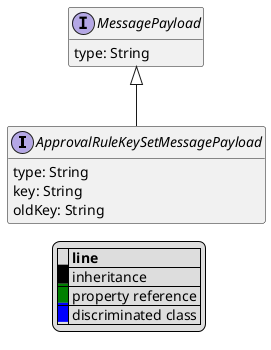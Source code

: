 @startuml

hide empty fields
hide empty methods
legend
|= |= line |
|<back:black>   </back>| inheritance |
|<back:green>   </back>| property reference |
|<back:blue>   </back>| discriminated class |
endlegend
interface ApprovalRuleKeySetMessagePayload [[ApprovalRuleKeySetMessagePayload.svg]] extends MessagePayload {
    type: String
    key: String
    oldKey: String
}
interface MessagePayload [[MessagePayload.svg]]  {
    type: String
}





@enduml
